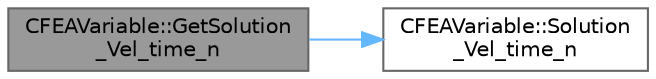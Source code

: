 digraph "CFEAVariable::GetSolution_Vel_time_n"
{
 // LATEX_PDF_SIZE
  bgcolor="transparent";
  edge [fontname=Helvetica,fontsize=10,labelfontname=Helvetica,labelfontsize=10];
  node [fontname=Helvetica,fontsize=10,shape=box,height=0.2,width=0.4];
  rankdir="LR";
  Node1 [id="Node000001",label="CFEAVariable::GetSolution\l_Vel_time_n",height=0.2,width=0.4,color="gray40", fillcolor="grey60", style="filled", fontcolor="black",tooltip="Get the solution at time n."];
  Node1 -> Node2 [id="edge1_Node000001_Node000002",color="steelblue1",style="solid",tooltip=" "];
  Node2 [id="Node000002",label="CFEAVariable::Solution\l_Vel_time_n",height=0.2,width=0.4,color="grey40", fillcolor="white", style="filled",URL="$classCFEAVariable.html#aa624a780ddba686ac795234b7c8cbd34",tooltip=" "];
}
